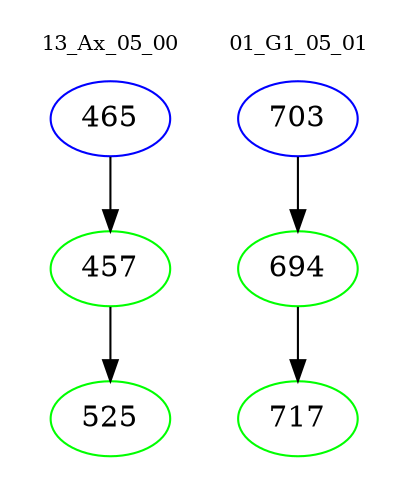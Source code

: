 digraph{
subgraph cluster_0 {
color = white
label = "13_Ax_05_00";
fontsize=10;
T0_465 [label="465", color="blue"]
T0_465 -> T0_457 [color="black"]
T0_457 [label="457", color="green"]
T0_457 -> T0_525 [color="black"]
T0_525 [label="525", color="green"]
}
subgraph cluster_1 {
color = white
label = "01_G1_05_01";
fontsize=10;
T1_703 [label="703", color="blue"]
T1_703 -> T1_694 [color="black"]
T1_694 [label="694", color="green"]
T1_694 -> T1_717 [color="black"]
T1_717 [label="717", color="green"]
}
}
